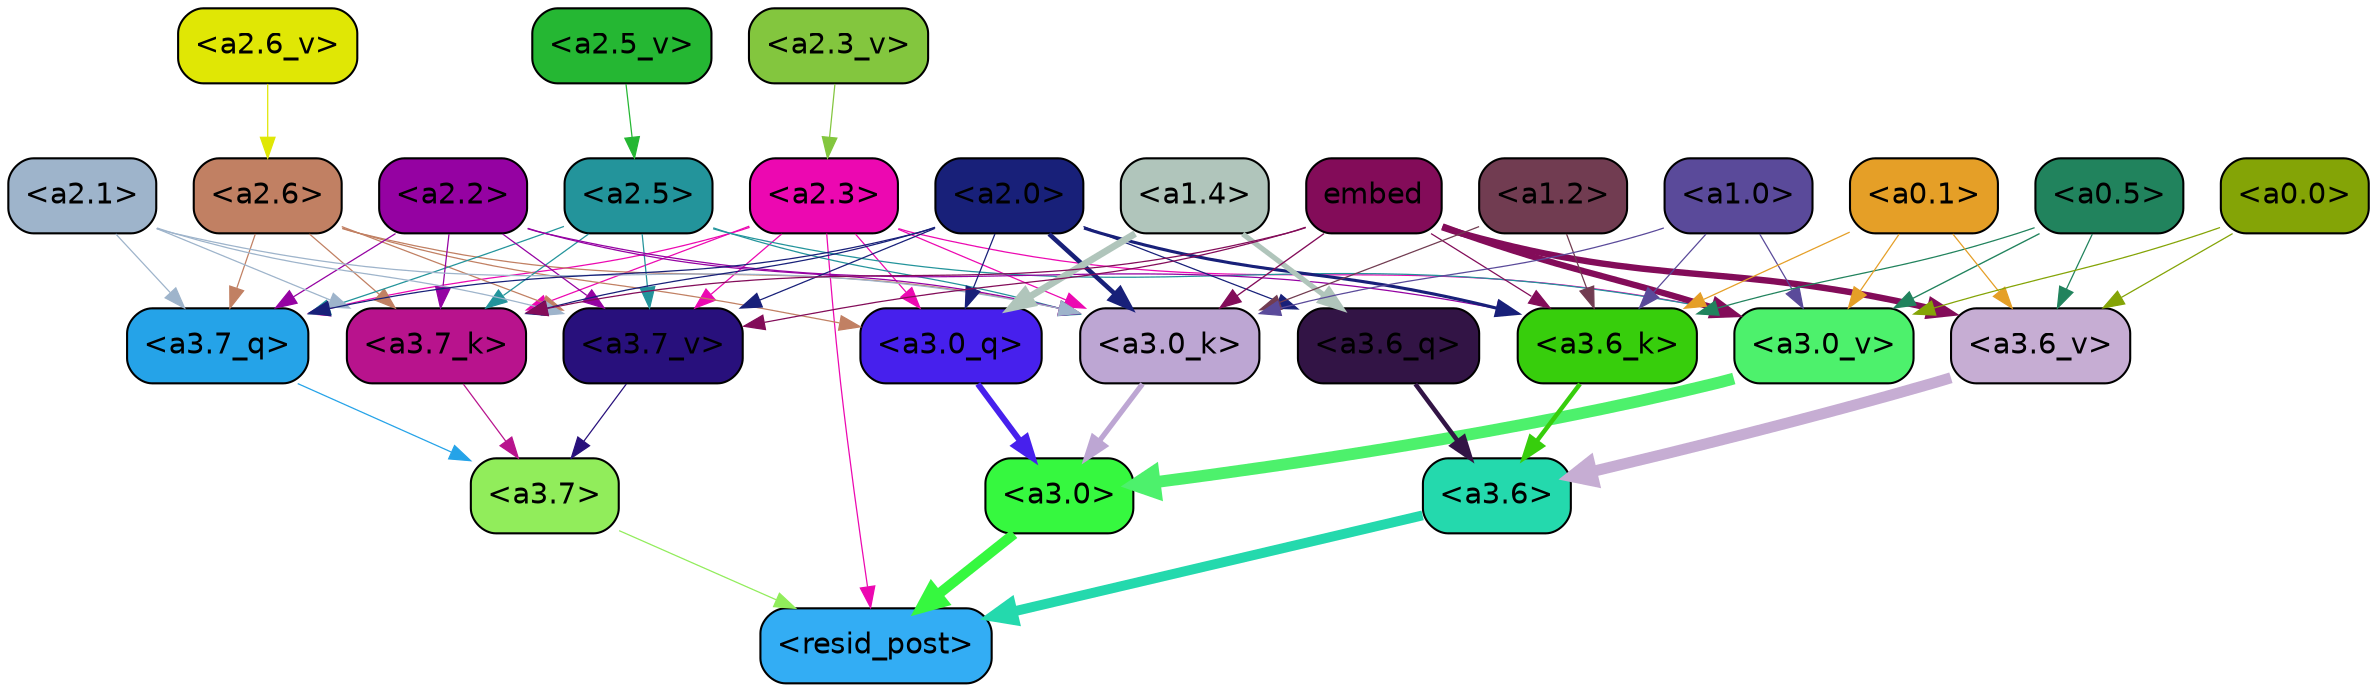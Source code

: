 strict digraph "" {
	graph [bgcolor=transparent,
		layout=dot,
		overlap=false,
		splines=true
	];
	"<a3.7>"	[color=black,
		fillcolor="#91ed5b",
		fontname=Helvetica,
		shape=box,
		style="filled, rounded"];
	"<resid_post>"	[color=black,
		fillcolor="#33adf4",
		fontname=Helvetica,
		shape=box,
		style="filled, rounded"];
	"<a3.7>" -> "<resid_post>"	[color="#91ed5b",
		penwidth=0.6];
	"<a3.6>"	[color=black,
		fillcolor="#24d9ad",
		fontname=Helvetica,
		shape=box,
		style="filled, rounded"];
	"<a3.6>" -> "<resid_post>"	[color="#24d9ad",
		penwidth=4.7534414529800415];
	"<a3.0>"	[color=black,
		fillcolor="#36f83f",
		fontname=Helvetica,
		shape=box,
		style="filled, rounded"];
	"<a3.0>" -> "<resid_post>"	[color="#36f83f",
		penwidth=4.898576855659485];
	"<a2.3>"	[color=black,
		fillcolor="#ec08b1",
		fontname=Helvetica,
		shape=box,
		style="filled, rounded"];
	"<a2.3>" -> "<resid_post>"	[color="#ec08b1",
		penwidth=0.6];
	"<a3.7_q>"	[color=black,
		fillcolor="#25a3e8",
		fontname=Helvetica,
		shape=box,
		style="filled, rounded"];
	"<a2.3>" -> "<a3.7_q>"	[color="#ec08b1",
		penwidth=0.6];
	"<a3.0_q>"	[color=black,
		fillcolor="#4720ed",
		fontname=Helvetica,
		shape=box,
		style="filled, rounded"];
	"<a2.3>" -> "<a3.0_q>"	[color="#ec08b1",
		penwidth=0.6];
	"<a3.7_k>"	[color=black,
		fillcolor="#b8138d",
		fontname=Helvetica,
		shape=box,
		style="filled, rounded"];
	"<a2.3>" -> "<a3.7_k>"	[color="#ec08b1",
		penwidth=0.6];
	"<a3.0_k>"	[color=black,
		fillcolor="#bda6d3",
		fontname=Helvetica,
		shape=box,
		style="filled, rounded"];
	"<a2.3>" -> "<a3.0_k>"	[color="#ec08b1",
		penwidth=0.6];
	"<a3.7_v>"	[color=black,
		fillcolor="#28107c",
		fontname=Helvetica,
		shape=box,
		style="filled, rounded"];
	"<a2.3>" -> "<a3.7_v>"	[color="#ec08b1",
		penwidth=0.6];
	"<a3.0_v>"	[color=black,
		fillcolor="#4df16c",
		fontname=Helvetica,
		shape=box,
		style="filled, rounded"];
	"<a2.3>" -> "<a3.0_v>"	[color="#ec08b1",
		penwidth=0.6];
	"<a3.7_q>" -> "<a3.7>"	[color="#25a3e8",
		penwidth=0.6];
	"<a3.6_q>"	[color=black,
		fillcolor="#321445",
		fontname=Helvetica,
		shape=box,
		style="filled, rounded"];
	"<a3.6_q>" -> "<a3.6>"	[color="#321445",
		penwidth=2.160832464694977];
	"<a3.0_q>" -> "<a3.0>"	[color="#4720ed",
		penwidth=2.870753765106201];
	"<a3.7_k>" -> "<a3.7>"	[color="#b8138d",
		penwidth=0.6];
	"<a3.6_k>"	[color=black,
		fillcolor="#37ce0c",
		fontname=Helvetica,
		shape=box,
		style="filled, rounded"];
	"<a3.6_k>" -> "<a3.6>"	[color="#37ce0c",
		penwidth=2.13908451795578];
	"<a3.0_k>" -> "<a3.0>"	[color="#bda6d3",
		penwidth=2.520303964614868];
	"<a3.7_v>" -> "<a3.7>"	[color="#28107c",
		penwidth=0.6];
	"<a3.6_v>"	[color=black,
		fillcolor="#c6add3",
		fontname=Helvetica,
		shape=box,
		style="filled, rounded"];
	"<a3.6_v>" -> "<a3.6>"	[color="#c6add3",
		penwidth=5.297133803367615];
	"<a3.0_v>" -> "<a3.0>"	[color="#4df16c",
		penwidth=5.680712580680847];
	"<a2.6>"	[color=black,
		fillcolor="#c18063",
		fontname=Helvetica,
		shape=box,
		style="filled, rounded"];
	"<a2.6>" -> "<a3.7_q>"	[color="#c18063",
		penwidth=0.6];
	"<a2.6>" -> "<a3.0_q>"	[color="#c18063",
		penwidth=0.6];
	"<a2.6>" -> "<a3.7_k>"	[color="#c18063",
		penwidth=0.6];
	"<a2.6>" -> "<a3.0_k>"	[color="#c18063",
		penwidth=0.6];
	"<a2.6>" -> "<a3.7_v>"	[color="#c18063",
		penwidth=0.6];
	"<a2.5>"	[color=black,
		fillcolor="#23949b",
		fontname=Helvetica,
		shape=box,
		style="filled, rounded"];
	"<a2.5>" -> "<a3.7_q>"	[color="#23949b",
		penwidth=0.6];
	"<a2.5>" -> "<a3.7_k>"	[color="#23949b",
		penwidth=0.6];
	"<a2.5>" -> "<a3.0_k>"	[color="#23949b",
		penwidth=0.6];
	"<a2.5>" -> "<a3.7_v>"	[color="#23949b",
		penwidth=0.6];
	"<a2.5>" -> "<a3.0_v>"	[color="#23949b",
		penwidth=0.6];
	"<a2.2>"	[color=black,
		fillcolor="#9502a2",
		fontname=Helvetica,
		shape=box,
		style="filled, rounded"];
	"<a2.2>" -> "<a3.7_q>"	[color="#9502a2",
		penwidth=0.6];
	"<a2.2>" -> "<a3.7_k>"	[color="#9502a2",
		penwidth=0.6];
	"<a2.2>" -> "<a3.6_k>"	[color="#9502a2",
		penwidth=0.6];
	"<a2.2>" -> "<a3.0_k>"	[color="#9502a2",
		penwidth=0.6];
	"<a2.2>" -> "<a3.7_v>"	[color="#9502a2",
		penwidth=0.6];
	"<a2.1>"	[color=black,
		fillcolor="#9eb4cb",
		fontname=Helvetica,
		shape=box,
		style="filled, rounded"];
	"<a2.1>" -> "<a3.7_q>"	[color="#9eb4cb",
		penwidth=0.6];
	"<a2.1>" -> "<a3.7_k>"	[color="#9eb4cb",
		penwidth=0.6];
	"<a2.1>" -> "<a3.0_k>"	[color="#9eb4cb",
		penwidth=0.6];
	"<a2.1>" -> "<a3.7_v>"	[color="#9eb4cb",
		penwidth=0.6];
	"<a2.0>"	[color=black,
		fillcolor="#182079",
		fontname=Helvetica,
		shape=box,
		style="filled, rounded"];
	"<a2.0>" -> "<a3.7_q>"	[color="#182079",
		penwidth=0.6];
	"<a2.0>" -> "<a3.6_q>"	[color="#182079",
		penwidth=0.6];
	"<a2.0>" -> "<a3.0_q>"	[color="#182079",
		penwidth=0.6];
	"<a2.0>" -> "<a3.7_k>"	[color="#182079",
		penwidth=0.6];
	"<a2.0>" -> "<a3.6_k>"	[color="#182079",
		penwidth=1.4957321882247925];
	"<a2.0>" -> "<a3.0_k>"	[color="#182079",
		penwidth=2.18752121925354];
	"<a2.0>" -> "<a3.7_v>"	[color="#182079",
		penwidth=0.6];
	"<a1.4>"	[color=black,
		fillcolor="#b0c5bb",
		fontname=Helvetica,
		shape=box,
		style="filled, rounded"];
	"<a1.4>" -> "<a3.6_q>"	[color="#b0c5bb",
		penwidth=2.4829938411712646];
	"<a1.4>" -> "<a3.0_q>"	[color="#b0c5bb",
		penwidth=3.299744725227356];
	embed	[color=black,
		fillcolor="#830c59",
		fontname=Helvetica,
		shape=box,
		style="filled, rounded"];
	embed -> "<a3.7_k>"	[color="#830c59",
		penwidth=0.6];
	embed -> "<a3.6_k>"	[color="#830c59",
		penwidth=0.6];
	embed -> "<a3.0_k>"	[color="#830c59",
		penwidth=0.6394047290086746];
	embed -> "<a3.7_v>"	[color="#830c59",
		penwidth=0.6];
	embed -> "<a3.6_v>"	[color="#830c59",
		penwidth=3.067279100418091];
	embed -> "<a3.0_v>"	[color="#830c59",
		penwidth=3.0212591886520386];
	"<a1.2>"	[color=black,
		fillcolor="#713c51",
		fontname=Helvetica,
		shape=box,
		style="filled, rounded"];
	"<a1.2>" -> "<a3.6_k>"	[color="#713c51",
		penwidth=0.6];
	"<a1.2>" -> "<a3.0_k>"	[color="#713c51",
		penwidth=0.6];
	"<a1.0>"	[color=black,
		fillcolor="#5a4a9a",
		fontname=Helvetica,
		shape=box,
		style="filled, rounded"];
	"<a1.0>" -> "<a3.6_k>"	[color="#5a4a9a",
		penwidth=0.6];
	"<a1.0>" -> "<a3.0_k>"	[color="#5a4a9a",
		penwidth=0.6];
	"<a1.0>" -> "<a3.0_v>"	[color="#5a4a9a",
		penwidth=0.6];
	"<a0.5>"	[color=black,
		fillcolor="#21835d",
		fontname=Helvetica,
		shape=box,
		style="filled, rounded"];
	"<a0.5>" -> "<a3.6_k>"	[color="#21835d",
		penwidth=0.6];
	"<a0.5>" -> "<a3.6_v>"	[color="#21835d",
		penwidth=0.6];
	"<a0.5>" -> "<a3.0_v>"	[color="#21835d",
		penwidth=0.648682102560997];
	"<a0.1>"	[color=black,
		fillcolor="#e59f27",
		fontname=Helvetica,
		shape=box,
		style="filled, rounded"];
	"<a0.1>" -> "<a3.6_k>"	[color="#e59f27",
		penwidth=0.6];
	"<a0.1>" -> "<a3.6_v>"	[color="#e59f27",
		penwidth=0.6];
	"<a0.1>" -> "<a3.0_v>"	[color="#e59f27",
		penwidth=0.6];
	"<a0.0>"	[color=black,
		fillcolor="#84a406",
		fontname=Helvetica,
		shape=box,
		style="filled, rounded"];
	"<a0.0>" -> "<a3.6_v>"	[color="#84a406",
		penwidth=0.6];
	"<a0.0>" -> "<a3.0_v>"	[color="#84a406",
		penwidth=0.6];
	"<a2.6_v>"	[color=black,
		fillcolor="#e0e705",
		fontname=Helvetica,
		shape=box,
		style="filled, rounded"];
	"<a2.6_v>" -> "<a2.6>"	[color="#e0e705",
		penwidth=0.6];
	"<a2.5_v>"	[color=black,
		fillcolor="#25b733",
		fontname=Helvetica,
		shape=box,
		style="filled, rounded"];
	"<a2.5_v>" -> "<a2.5>"	[color="#25b733",
		penwidth=0.6];
	"<a2.3_v>"	[color=black,
		fillcolor="#83c63e",
		fontname=Helvetica,
		shape=box,
		style="filled, rounded"];
	"<a2.3_v>" -> "<a2.3>"	[color="#83c63e",
		penwidth=0.6];
}

